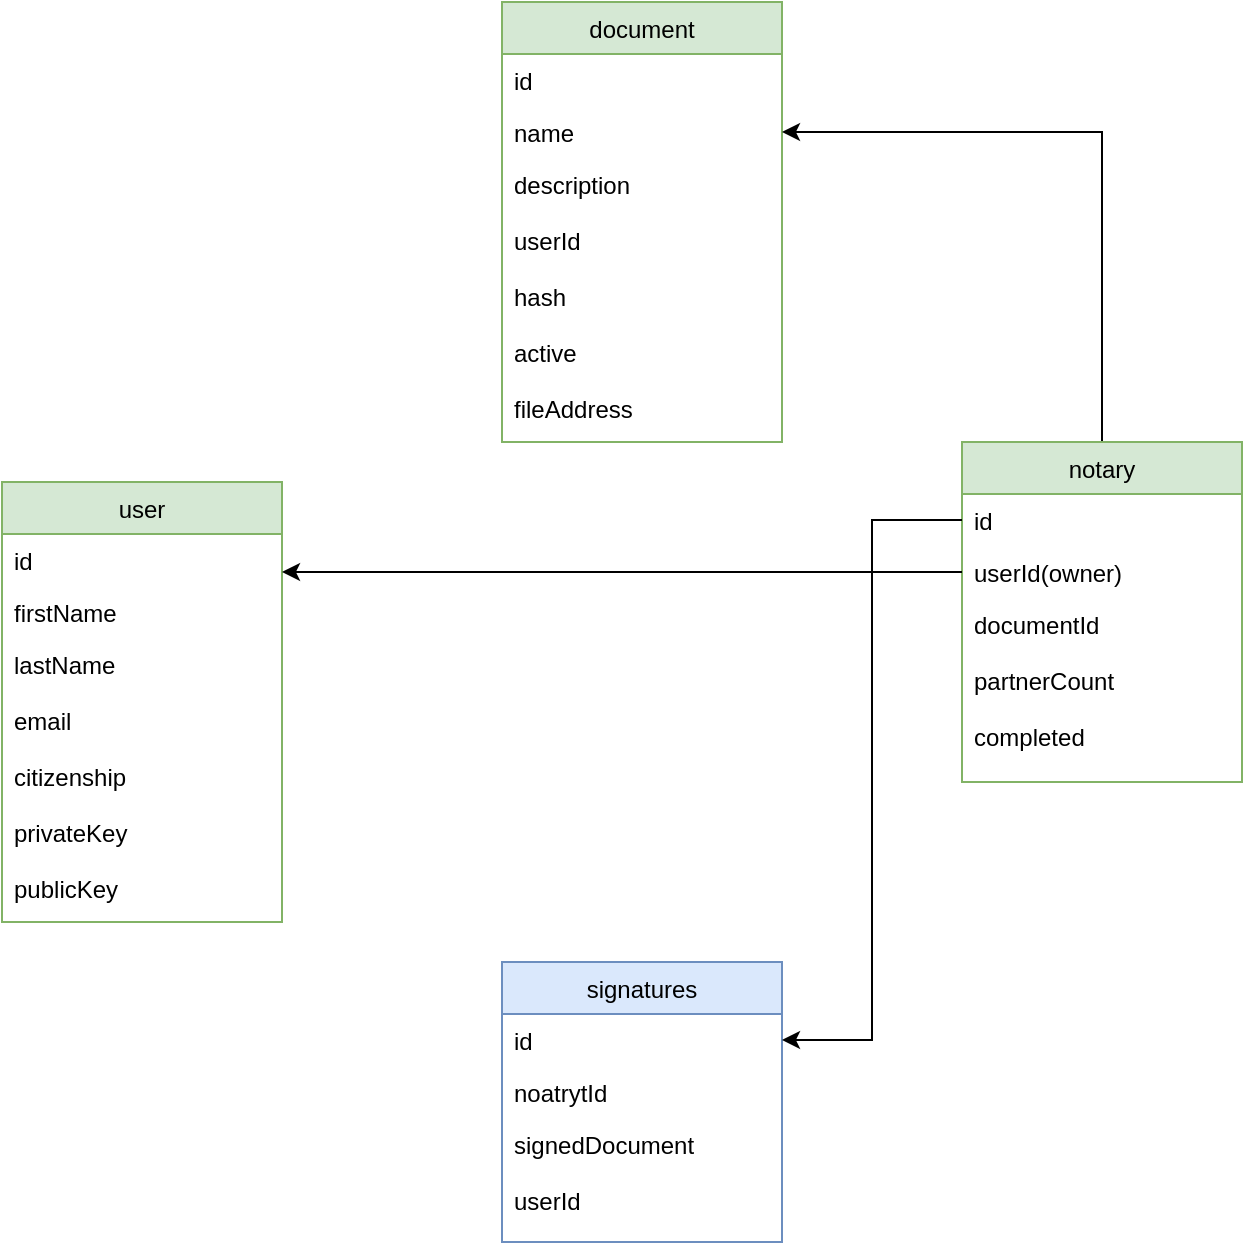 <mxfile version="17.4.5" type="device"><diagram id="R5MYqQmj7rg_jId4QHe4" name="Page-1"><mxGraphModel dx="1422" dy="793" grid="1" gridSize="10" guides="1" tooltips="1" connect="1" arrows="1" fold="1" page="1" pageScale="1" pageWidth="850" pageHeight="1100" math="0" shadow="0"><root><mxCell id="0"/><mxCell id="1" parent="0"/><mxCell id="xByxwVu5B7wzNoIfT0bY-1" value="document" style="swimlane;fontStyle=0;childLayout=stackLayout;horizontal=1;startSize=26;fillColor=#d5e8d4;horizontalStack=0;resizeParent=1;resizeParentMax=0;resizeLast=0;collapsible=1;marginBottom=0;strokeColor=#82b366;" parent="1" vertex="1"><mxGeometry x="390" y="30" width="140" height="220" as="geometry"/></mxCell><mxCell id="xByxwVu5B7wzNoIfT0bY-2" value="id" style="text;strokeColor=none;fillColor=none;align=left;verticalAlign=top;spacingLeft=4;spacingRight=4;overflow=hidden;rotatable=0;points=[[0,0.5],[1,0.5]];portConstraint=eastwest;" parent="xByxwVu5B7wzNoIfT0bY-1" vertex="1"><mxGeometry y="26" width="140" height="26" as="geometry"/></mxCell><mxCell id="xByxwVu5B7wzNoIfT0bY-3" value="name" style="text;strokeColor=none;fillColor=none;align=left;verticalAlign=top;spacingLeft=4;spacingRight=4;overflow=hidden;rotatable=0;points=[[0,0.5],[1,0.5]];portConstraint=eastwest;" parent="xByxwVu5B7wzNoIfT0bY-1" vertex="1"><mxGeometry y="52" width="140" height="26" as="geometry"/></mxCell><mxCell id="xByxwVu5B7wzNoIfT0bY-4" value="description&#xA;&#xA;userId&#xA;&#xA;hash&#xA;&#xA;active&#xA;&#xA;fileAddress&#xA;" style="text;strokeColor=none;fillColor=none;align=left;verticalAlign=top;spacingLeft=4;spacingRight=4;overflow=hidden;rotatable=0;points=[[0,0.5],[1,0.5]];portConstraint=eastwest;" parent="xByxwVu5B7wzNoIfT0bY-1" vertex="1"><mxGeometry y="78" width="140" height="142" as="geometry"/></mxCell><mxCell id="xByxwVu5B7wzNoIfT0bY-5" value="user" style="swimlane;fontStyle=0;childLayout=stackLayout;horizontal=1;startSize=26;fillColor=#d5e8d4;horizontalStack=0;resizeParent=1;resizeParentMax=0;resizeLast=0;collapsible=1;marginBottom=0;strokeColor=#82b366;" parent="1" vertex="1"><mxGeometry x="140" y="270" width="140" height="220" as="geometry"/></mxCell><mxCell id="xByxwVu5B7wzNoIfT0bY-6" value="id" style="text;strokeColor=none;fillColor=none;align=left;verticalAlign=top;spacingLeft=4;spacingRight=4;overflow=hidden;rotatable=0;points=[[0,0.5],[1,0.5]];portConstraint=eastwest;" parent="xByxwVu5B7wzNoIfT0bY-5" vertex="1"><mxGeometry y="26" width="140" height="26" as="geometry"/></mxCell><mxCell id="xByxwVu5B7wzNoIfT0bY-7" value="firstName" style="text;strokeColor=none;fillColor=none;align=left;verticalAlign=top;spacingLeft=4;spacingRight=4;overflow=hidden;rotatable=0;points=[[0,0.5],[1,0.5]];portConstraint=eastwest;" parent="xByxwVu5B7wzNoIfT0bY-5" vertex="1"><mxGeometry y="52" width="140" height="26" as="geometry"/></mxCell><mxCell id="xByxwVu5B7wzNoIfT0bY-8" value="lastName&#xA;&#xA;email&#xA;&#xA;citizenship&#xA;&#xA;privateKey&#xA;&#xA;publicKey&#xA;" style="text;strokeColor=none;fillColor=none;align=left;verticalAlign=top;spacingLeft=4;spacingRight=4;overflow=hidden;rotatable=0;points=[[0,0.5],[1,0.5]];portConstraint=eastwest;" parent="xByxwVu5B7wzNoIfT0bY-5" vertex="1"><mxGeometry y="78" width="140" height="142" as="geometry"/></mxCell><mxCell id="xByxwVu5B7wzNoIfT0bY-20" style="edgeStyle=orthogonalEdgeStyle;rounded=0;orthogonalLoop=1;jettySize=auto;html=1;entryX=1;entryY=0.5;entryDx=0;entryDy=0;" parent="1" source="xByxwVu5B7wzNoIfT0bY-13" target="xByxwVu5B7wzNoIfT0bY-3" edge="1"><mxGeometry relative="1" as="geometry"><mxPoint x="760" y="175" as="targetPoint"/></mxGeometry></mxCell><mxCell id="xByxwVu5B7wzNoIfT0bY-13" value="notary" style="swimlane;fontStyle=0;childLayout=stackLayout;horizontal=1;startSize=26;fillColor=#d5e8d4;horizontalStack=0;resizeParent=1;resizeParentMax=0;resizeLast=0;collapsible=1;marginBottom=0;strokeColor=#82b366;" parent="1" vertex="1"><mxGeometry x="620" y="250" width="140" height="170" as="geometry"/></mxCell><mxCell id="xByxwVu5B7wzNoIfT0bY-14" value="id" style="text;strokeColor=none;fillColor=none;align=left;verticalAlign=top;spacingLeft=4;spacingRight=4;overflow=hidden;rotatable=0;points=[[0,0.5],[1,0.5]];portConstraint=eastwest;" parent="xByxwVu5B7wzNoIfT0bY-13" vertex="1"><mxGeometry y="26" width="140" height="26" as="geometry"/></mxCell><mxCell id="xByxwVu5B7wzNoIfT0bY-15" value="userId(owner)" style="text;strokeColor=none;fillColor=none;align=left;verticalAlign=top;spacingLeft=4;spacingRight=4;overflow=hidden;rotatable=0;points=[[0,0.5],[1,0.5]];portConstraint=eastwest;" parent="xByxwVu5B7wzNoIfT0bY-13" vertex="1"><mxGeometry y="52" width="140" height="26" as="geometry"/></mxCell><mxCell id="xByxwVu5B7wzNoIfT0bY-16" value="documentId&#xA;&#xA;partnerCount&#xA;&#xA;completed&#xA;&#xA;" style="text;strokeColor=none;fillColor=none;align=left;verticalAlign=top;spacingLeft=4;spacingRight=4;overflow=hidden;rotatable=0;points=[[0,0.5],[1,0.5]];portConstraint=eastwest;" parent="xByxwVu5B7wzNoIfT0bY-13" vertex="1"><mxGeometry y="78" width="140" height="92" as="geometry"/></mxCell><mxCell id="xByxwVu5B7wzNoIfT0bY-17" style="edgeStyle=orthogonalEdgeStyle;rounded=0;orthogonalLoop=1;jettySize=auto;html=1;" parent="1" source="xByxwVu5B7wzNoIfT0bY-15" target="xByxwVu5B7wzNoIfT0bY-6" edge="1"><mxGeometry relative="1" as="geometry"><Array as="points"><mxPoint x="430" y="315"/><mxPoint x="430" y="315"/></Array></mxGeometry></mxCell><mxCell id="DxPXOQmHxTju5IeCAPy1-1" value="signatures" style="swimlane;fontStyle=0;childLayout=stackLayout;horizontal=1;startSize=26;fillColor=#dae8fc;horizontalStack=0;resizeParent=1;resizeParentMax=0;resizeLast=0;collapsible=1;marginBottom=0;strokeColor=#6c8ebf;" parent="1" vertex="1"><mxGeometry x="390" y="510" width="140" height="140" as="geometry"/></mxCell><mxCell id="DxPXOQmHxTju5IeCAPy1-2" value="id" style="text;strokeColor=none;fillColor=none;align=left;verticalAlign=top;spacingLeft=4;spacingRight=4;overflow=hidden;rotatable=0;points=[[0,0.5],[1,0.5]];portConstraint=eastwest;" parent="DxPXOQmHxTju5IeCAPy1-1" vertex="1"><mxGeometry y="26" width="140" height="26" as="geometry"/></mxCell><mxCell id="DxPXOQmHxTju5IeCAPy1-3" value="noatrytId" style="text;strokeColor=none;fillColor=none;align=left;verticalAlign=top;spacingLeft=4;spacingRight=4;overflow=hidden;rotatable=0;points=[[0,0.5],[1,0.5]];portConstraint=eastwest;" parent="DxPXOQmHxTju5IeCAPy1-1" vertex="1"><mxGeometry y="52" width="140" height="26" as="geometry"/></mxCell><mxCell id="DxPXOQmHxTju5IeCAPy1-4" value="signedDocument&#xA;&#xA;userId&#xA;" style="text;strokeColor=none;fillColor=none;align=left;verticalAlign=top;spacingLeft=4;spacingRight=4;overflow=hidden;rotatable=0;points=[[0,0.5],[1,0.5]];portConstraint=eastwest;" parent="DxPXOQmHxTju5IeCAPy1-1" vertex="1"><mxGeometry y="78" width="140" height="62" as="geometry"/></mxCell><mxCell id="DxPXOQmHxTju5IeCAPy1-5" style="edgeStyle=orthogonalEdgeStyle;rounded=0;orthogonalLoop=1;jettySize=auto;html=1;entryX=1;entryY=0.5;entryDx=0;entryDy=0;" parent="1" source="xByxwVu5B7wzNoIfT0bY-14" target="DxPXOQmHxTju5IeCAPy1-2" edge="1"><mxGeometry relative="1" as="geometry"/></mxCell></root></mxGraphModel></diagram></mxfile>